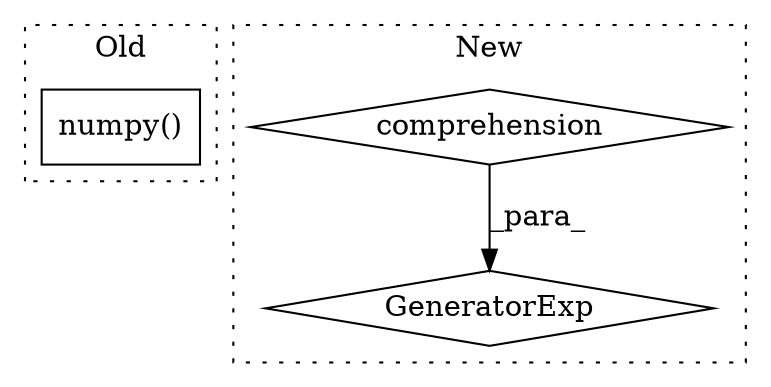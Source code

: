 digraph G {
subgraph cluster0 {
1 [label="numpy()" a="75" s="3789" l="14" shape="box"];
label = "Old";
style="dotted";
}
subgraph cluster1 {
2 [label="GeneratorExp" a="55" s="4064" l="4" shape="diamond"];
3 [label="comprehension" a="45" s="4114" l="3" shape="diamond"];
label = "New";
style="dotted";
}
3 -> 2 [label="_para_"];
}